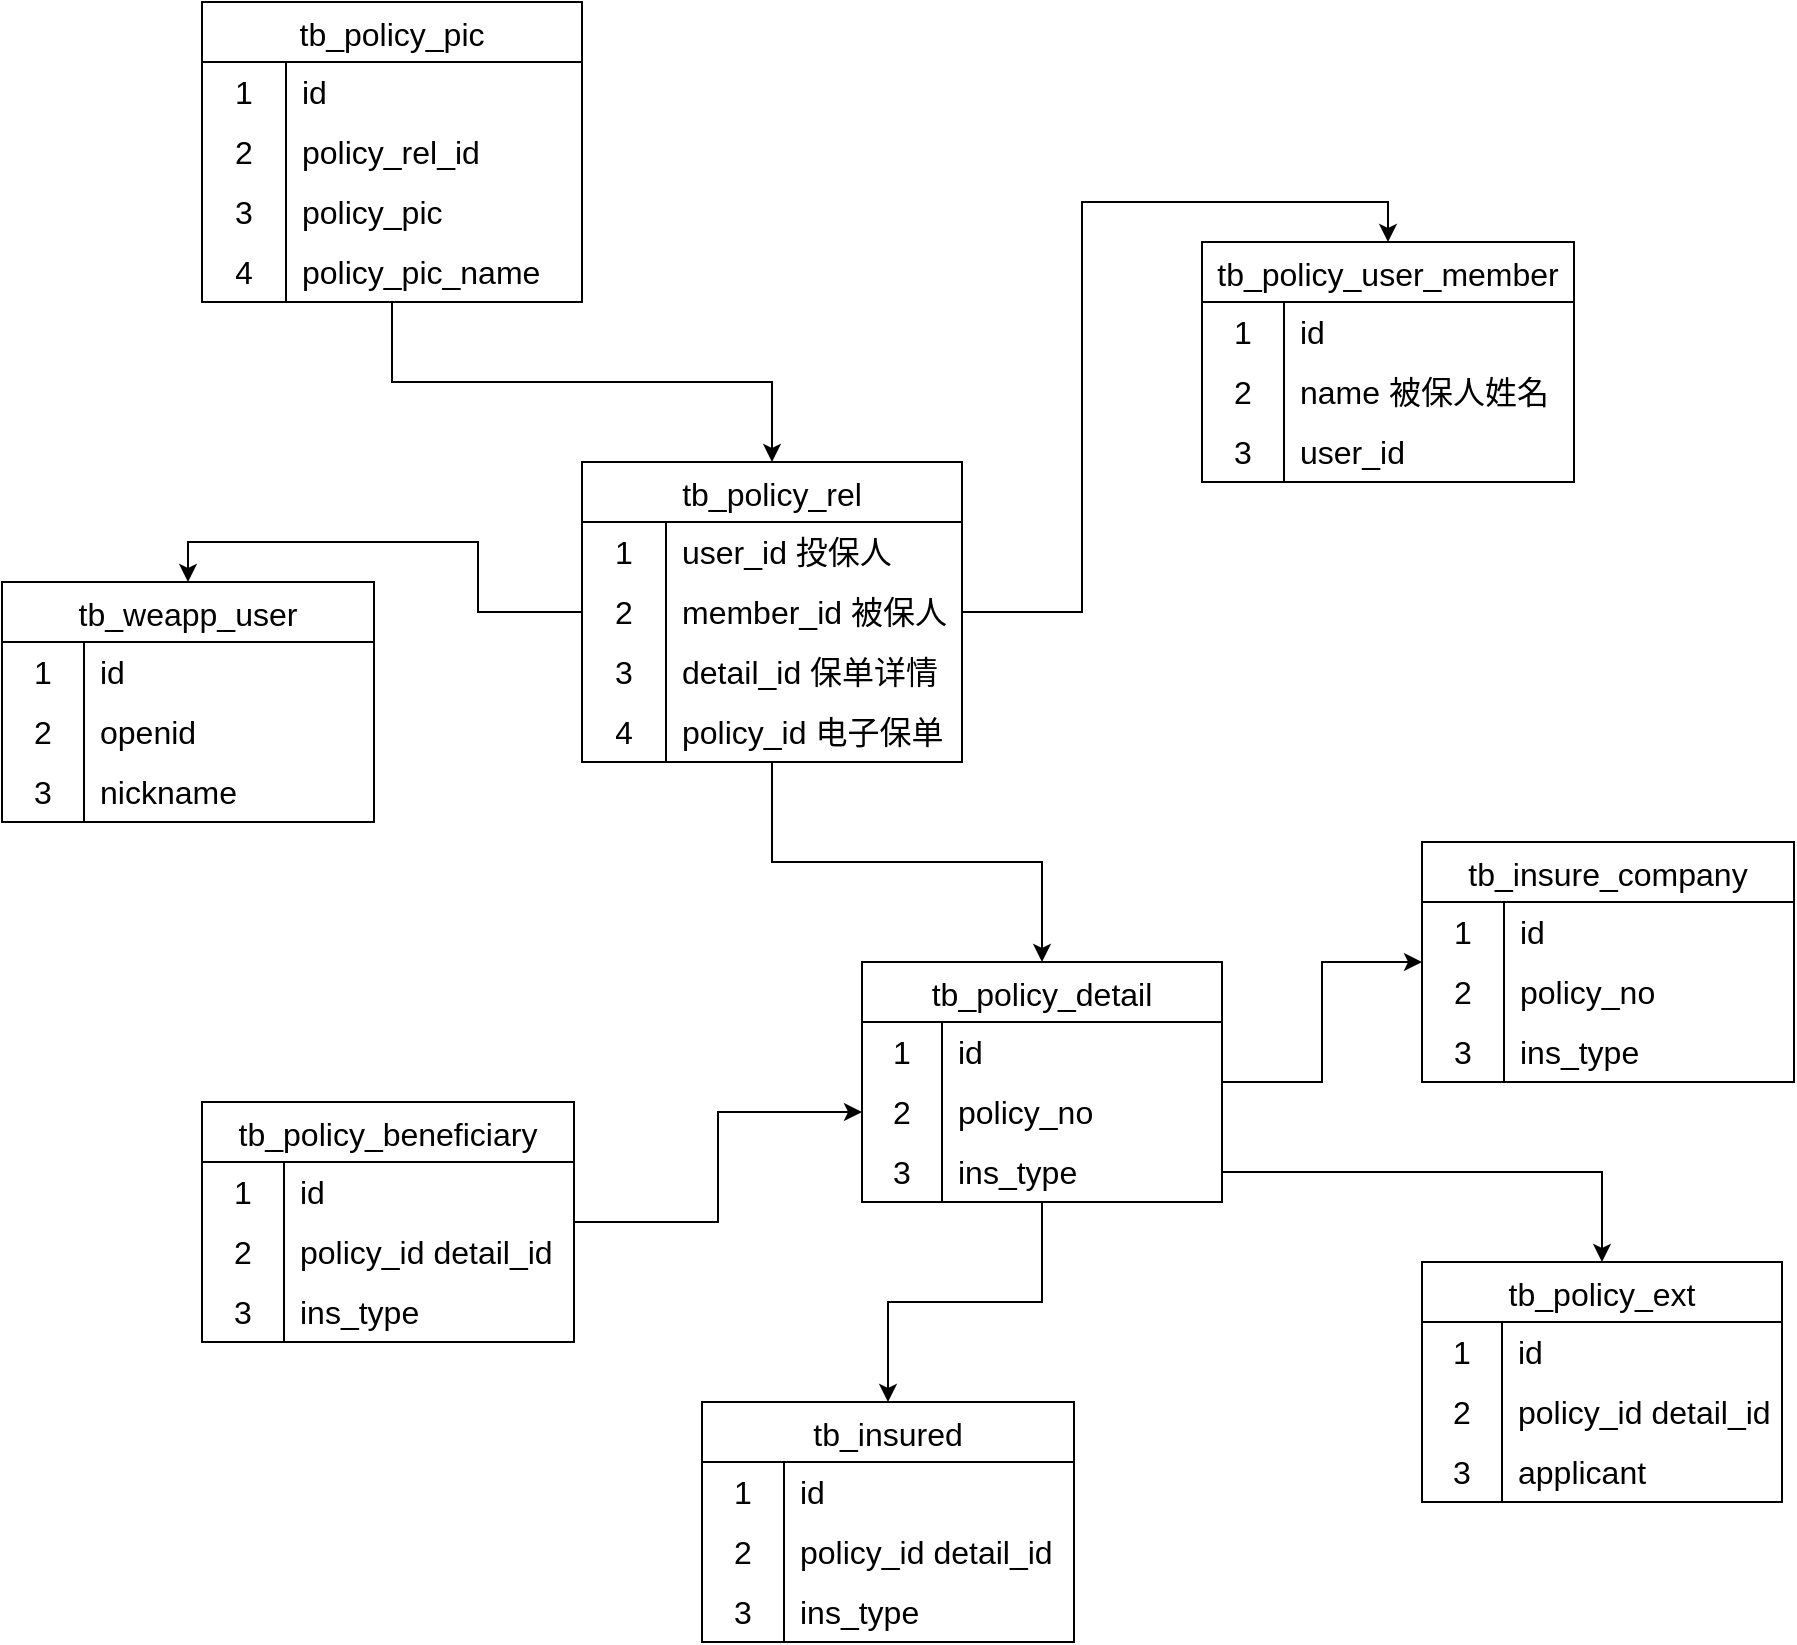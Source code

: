 <mxfile version="22.0.4" type="github">
  <diagram id="prtHgNgQTEPvFCAcTncT" name="Page-1">
    <mxGraphModel dx="1687" dy="929" grid="1" gridSize="10" guides="1" tooltips="1" connect="1" arrows="1" fold="1" page="1" pageScale="1" pageWidth="827" pageHeight="1169" math="0" shadow="0">
      <root>
        <mxCell id="0" />
        <mxCell id="1" parent="0" />
        <mxCell id="o9QMIviWaqzwO_FaFgC8-51" style="edgeStyle=orthogonalEdgeStyle;rounded=0;orthogonalLoop=1;jettySize=auto;html=1;entryX=0.5;entryY=0;entryDx=0;entryDy=0;" parent="1" source="o9QMIviWaqzwO_FaFgC8-1" target="o9QMIviWaqzwO_FaFgC8-41" edge="1">
          <mxGeometry relative="1" as="geometry" />
        </mxCell>
        <mxCell id="o9QMIviWaqzwO_FaFgC8-52" style="edgeStyle=orthogonalEdgeStyle;rounded=0;orthogonalLoop=1;jettySize=auto;html=1;entryX=0.5;entryY=0;entryDx=0;entryDy=0;" parent="1" source="o9QMIviWaqzwO_FaFgC8-1" target="o9QMIviWaqzwO_FaFgC8-11" edge="1">
          <mxGeometry relative="1" as="geometry" />
        </mxCell>
        <mxCell id="o9QMIviWaqzwO_FaFgC8-53" style="edgeStyle=orthogonalEdgeStyle;rounded=0;orthogonalLoop=1;jettySize=auto;html=1;" parent="1" source="o9QMIviWaqzwO_FaFgC8-1" target="o9QMIviWaqzwO_FaFgC8-21" edge="1">
          <mxGeometry relative="1" as="geometry" />
        </mxCell>
        <mxCell id="o9QMIviWaqzwO_FaFgC8-11" value="tb_policy_user_member" style="shape=table;startSize=30;container=1;collapsible=0;childLayout=tableLayout;fixedRows=1;rowLines=0;fontStyle=0;strokeColor=default;fontSize=16;" parent="1" vertex="1">
          <mxGeometry x="620" y="160" width="186" height="120" as="geometry" />
        </mxCell>
        <mxCell id="o9QMIviWaqzwO_FaFgC8-12" value="" style="shape=tableRow;horizontal=0;startSize=0;swimlaneHead=0;swimlaneBody=0;top=0;left=0;bottom=0;right=0;collapsible=0;dropTarget=0;fillColor=none;points=[[0,0.5],[1,0.5]];portConstraint=eastwest;strokeColor=inherit;fontSize=16;" parent="o9QMIviWaqzwO_FaFgC8-11" vertex="1">
          <mxGeometry y="30" width="186" height="30" as="geometry" />
        </mxCell>
        <mxCell id="o9QMIviWaqzwO_FaFgC8-13" value="1" style="shape=partialRectangle;html=1;whiteSpace=wrap;connectable=0;fillColor=none;top=0;left=0;bottom=0;right=0;overflow=hidden;pointerEvents=1;strokeColor=inherit;fontSize=16;" parent="o9QMIviWaqzwO_FaFgC8-12" vertex="1">
          <mxGeometry width="41" height="30" as="geometry">
            <mxRectangle width="41" height="30" as="alternateBounds" />
          </mxGeometry>
        </mxCell>
        <mxCell id="o9QMIviWaqzwO_FaFgC8-14" value="id" style="shape=partialRectangle;html=1;whiteSpace=wrap;connectable=0;fillColor=none;top=0;left=0;bottom=0;right=0;align=left;spacingLeft=6;overflow=hidden;strokeColor=inherit;fontSize=16;" parent="o9QMIviWaqzwO_FaFgC8-12" vertex="1">
          <mxGeometry x="41" width="145" height="30" as="geometry">
            <mxRectangle width="145" height="30" as="alternateBounds" />
          </mxGeometry>
        </mxCell>
        <mxCell id="o9QMIviWaqzwO_FaFgC8-15" value="" style="shape=tableRow;horizontal=0;startSize=0;swimlaneHead=0;swimlaneBody=0;top=0;left=0;bottom=0;right=0;collapsible=0;dropTarget=0;fillColor=none;points=[[0,0.5],[1,0.5]];portConstraint=eastwest;strokeColor=inherit;fontSize=16;" parent="o9QMIviWaqzwO_FaFgC8-11" vertex="1">
          <mxGeometry y="60" width="186" height="30" as="geometry" />
        </mxCell>
        <mxCell id="o9QMIviWaqzwO_FaFgC8-16" value="2" style="shape=partialRectangle;html=1;whiteSpace=wrap;connectable=0;fillColor=none;top=0;left=0;bottom=0;right=0;overflow=hidden;strokeColor=inherit;fontSize=16;" parent="o9QMIviWaqzwO_FaFgC8-15" vertex="1">
          <mxGeometry width="41" height="30" as="geometry">
            <mxRectangle width="41" height="30" as="alternateBounds" />
          </mxGeometry>
        </mxCell>
        <mxCell id="o9QMIviWaqzwO_FaFgC8-17" value="name 被保人姓名" style="shape=partialRectangle;html=1;whiteSpace=wrap;connectable=0;fillColor=none;top=0;left=0;bottom=0;right=0;align=left;spacingLeft=6;overflow=hidden;strokeColor=inherit;fontSize=16;" parent="o9QMIviWaqzwO_FaFgC8-15" vertex="1">
          <mxGeometry x="41" width="145" height="30" as="geometry">
            <mxRectangle width="145" height="30" as="alternateBounds" />
          </mxGeometry>
        </mxCell>
        <mxCell id="o9QMIviWaqzwO_FaFgC8-18" value="" style="shape=tableRow;horizontal=0;startSize=0;swimlaneHead=0;swimlaneBody=0;top=0;left=0;bottom=0;right=0;collapsible=0;dropTarget=0;fillColor=none;points=[[0,0.5],[1,0.5]];portConstraint=eastwest;strokeColor=inherit;fontSize=16;" parent="o9QMIviWaqzwO_FaFgC8-11" vertex="1">
          <mxGeometry y="90" width="186" height="30" as="geometry" />
        </mxCell>
        <mxCell id="o9QMIviWaqzwO_FaFgC8-19" value="3" style="shape=partialRectangle;html=1;whiteSpace=wrap;connectable=0;fillColor=none;top=0;left=0;bottom=0;right=0;overflow=hidden;strokeColor=inherit;fontSize=16;" parent="o9QMIviWaqzwO_FaFgC8-18" vertex="1">
          <mxGeometry width="41" height="30" as="geometry">
            <mxRectangle width="41" height="30" as="alternateBounds" />
          </mxGeometry>
        </mxCell>
        <mxCell id="o9QMIviWaqzwO_FaFgC8-20" value="user_id" style="shape=partialRectangle;html=1;whiteSpace=wrap;connectable=0;fillColor=none;top=0;left=0;bottom=0;right=0;align=left;spacingLeft=6;overflow=hidden;strokeColor=inherit;fontSize=16;" parent="o9QMIviWaqzwO_FaFgC8-18" vertex="1">
          <mxGeometry x="41" width="145" height="30" as="geometry">
            <mxRectangle width="145" height="30" as="alternateBounds" />
          </mxGeometry>
        </mxCell>
        <mxCell id="o9QMIviWaqzwO_FaFgC8-100" style="edgeStyle=orthogonalEdgeStyle;rounded=0;orthogonalLoop=1;jettySize=auto;html=1;" parent="1" source="o9QMIviWaqzwO_FaFgC8-21" target="o9QMIviWaqzwO_FaFgC8-94" edge="1">
          <mxGeometry relative="1" as="geometry">
            <Array as="points">
              <mxPoint x="680" y="580" />
              <mxPoint x="680" y="520" />
            </Array>
          </mxGeometry>
        </mxCell>
        <mxCell id="o9QMIviWaqzwO_FaFgC8-111" style="edgeStyle=orthogonalEdgeStyle;rounded=0;orthogonalLoop=1;jettySize=auto;html=1;" parent="1" source="o9QMIviWaqzwO_FaFgC8-21" target="o9QMIviWaqzwO_FaFgC8-101" edge="1">
          <mxGeometry relative="1" as="geometry" />
        </mxCell>
        <mxCell id="o9QMIviWaqzwO_FaFgC8-21" value="tb_policy_detail" style="shape=table;startSize=30;container=1;collapsible=0;childLayout=tableLayout;fixedRows=1;rowLines=0;fontStyle=0;strokeColor=default;fontSize=16;" parent="1" vertex="1">
          <mxGeometry x="450" y="520" width="180" height="120" as="geometry" />
        </mxCell>
        <mxCell id="o9QMIviWaqzwO_FaFgC8-22" value="" style="shape=tableRow;horizontal=0;startSize=0;swimlaneHead=0;swimlaneBody=0;top=0;left=0;bottom=0;right=0;collapsible=0;dropTarget=0;fillColor=none;points=[[0,0.5],[1,0.5]];portConstraint=eastwest;strokeColor=inherit;fontSize=16;" parent="o9QMIviWaqzwO_FaFgC8-21" vertex="1">
          <mxGeometry y="30" width="180" height="30" as="geometry" />
        </mxCell>
        <mxCell id="o9QMIviWaqzwO_FaFgC8-23" value="1" style="shape=partialRectangle;html=1;whiteSpace=wrap;connectable=0;fillColor=none;top=0;left=0;bottom=0;right=0;overflow=hidden;pointerEvents=1;strokeColor=inherit;fontSize=16;" parent="o9QMIviWaqzwO_FaFgC8-22" vertex="1">
          <mxGeometry width="40" height="30" as="geometry">
            <mxRectangle width="40" height="30" as="alternateBounds" />
          </mxGeometry>
        </mxCell>
        <mxCell id="o9QMIviWaqzwO_FaFgC8-24" value="id" style="shape=partialRectangle;html=1;whiteSpace=wrap;connectable=0;fillColor=none;top=0;left=0;bottom=0;right=0;align=left;spacingLeft=6;overflow=hidden;strokeColor=inherit;fontSize=16;" parent="o9QMIviWaqzwO_FaFgC8-22" vertex="1">
          <mxGeometry x="40" width="140" height="30" as="geometry">
            <mxRectangle width="140" height="30" as="alternateBounds" />
          </mxGeometry>
        </mxCell>
        <mxCell id="o9QMIviWaqzwO_FaFgC8-25" value="" style="shape=tableRow;horizontal=0;startSize=0;swimlaneHead=0;swimlaneBody=0;top=0;left=0;bottom=0;right=0;collapsible=0;dropTarget=0;fillColor=none;points=[[0,0.5],[1,0.5]];portConstraint=eastwest;strokeColor=inherit;fontSize=16;" parent="o9QMIviWaqzwO_FaFgC8-21" vertex="1">
          <mxGeometry y="60" width="180" height="30" as="geometry" />
        </mxCell>
        <mxCell id="o9QMIviWaqzwO_FaFgC8-26" value="2" style="shape=partialRectangle;html=1;whiteSpace=wrap;connectable=0;fillColor=none;top=0;left=0;bottom=0;right=0;overflow=hidden;strokeColor=inherit;fontSize=16;" parent="o9QMIviWaqzwO_FaFgC8-25" vertex="1">
          <mxGeometry width="40" height="30" as="geometry">
            <mxRectangle width="40" height="30" as="alternateBounds" />
          </mxGeometry>
        </mxCell>
        <mxCell id="o9QMIviWaqzwO_FaFgC8-27" value="policy_no" style="shape=partialRectangle;html=1;whiteSpace=wrap;connectable=0;fillColor=none;top=0;left=0;bottom=0;right=0;align=left;spacingLeft=6;overflow=hidden;strokeColor=inherit;fontSize=16;" parent="o9QMIviWaqzwO_FaFgC8-25" vertex="1">
          <mxGeometry x="40" width="140" height="30" as="geometry">
            <mxRectangle width="140" height="30" as="alternateBounds" />
          </mxGeometry>
        </mxCell>
        <mxCell id="o9QMIviWaqzwO_FaFgC8-28" value="" style="shape=tableRow;horizontal=0;startSize=0;swimlaneHead=0;swimlaneBody=0;top=0;left=0;bottom=0;right=0;collapsible=0;dropTarget=0;fillColor=none;points=[[0,0.5],[1,0.5]];portConstraint=eastwest;strokeColor=inherit;fontSize=16;" parent="o9QMIviWaqzwO_FaFgC8-21" vertex="1">
          <mxGeometry y="90" width="180" height="30" as="geometry" />
        </mxCell>
        <mxCell id="o9QMIviWaqzwO_FaFgC8-29" value="3" style="shape=partialRectangle;html=1;whiteSpace=wrap;connectable=0;fillColor=none;top=0;left=0;bottom=0;right=0;overflow=hidden;strokeColor=inherit;fontSize=16;" parent="o9QMIviWaqzwO_FaFgC8-28" vertex="1">
          <mxGeometry width="40" height="30" as="geometry">
            <mxRectangle width="40" height="30" as="alternateBounds" />
          </mxGeometry>
        </mxCell>
        <mxCell id="o9QMIviWaqzwO_FaFgC8-30" value="ins_type" style="shape=partialRectangle;html=1;whiteSpace=wrap;connectable=0;fillColor=none;top=0;left=0;bottom=0;right=0;align=left;spacingLeft=6;overflow=hidden;strokeColor=inherit;fontSize=16;" parent="o9QMIviWaqzwO_FaFgC8-28" vertex="1">
          <mxGeometry x="40" width="140" height="30" as="geometry">
            <mxRectangle width="140" height="30" as="alternateBounds" />
          </mxGeometry>
        </mxCell>
        <mxCell id="o9QMIviWaqzwO_FaFgC8-41" value="tb_weapp_user" style="shape=table;startSize=30;container=1;collapsible=0;childLayout=tableLayout;fixedRows=1;rowLines=0;fontStyle=0;strokeColor=default;fontSize=16;" parent="1" vertex="1">
          <mxGeometry x="20" y="330" width="186" height="120" as="geometry" />
        </mxCell>
        <mxCell id="o9QMIviWaqzwO_FaFgC8-42" value="" style="shape=tableRow;horizontal=0;startSize=0;swimlaneHead=0;swimlaneBody=0;top=0;left=0;bottom=0;right=0;collapsible=0;dropTarget=0;fillColor=none;points=[[0,0.5],[1,0.5]];portConstraint=eastwest;strokeColor=inherit;fontSize=16;" parent="o9QMIviWaqzwO_FaFgC8-41" vertex="1">
          <mxGeometry y="30" width="186" height="30" as="geometry" />
        </mxCell>
        <mxCell id="o9QMIviWaqzwO_FaFgC8-43" value="1" style="shape=partialRectangle;html=1;whiteSpace=wrap;connectable=0;fillColor=none;top=0;left=0;bottom=0;right=0;overflow=hidden;pointerEvents=1;strokeColor=inherit;fontSize=16;" parent="o9QMIviWaqzwO_FaFgC8-42" vertex="1">
          <mxGeometry width="41" height="30" as="geometry">
            <mxRectangle width="41" height="30" as="alternateBounds" />
          </mxGeometry>
        </mxCell>
        <mxCell id="o9QMIviWaqzwO_FaFgC8-44" value="id" style="shape=partialRectangle;html=1;whiteSpace=wrap;connectable=0;fillColor=none;top=0;left=0;bottom=0;right=0;align=left;spacingLeft=6;overflow=hidden;strokeColor=inherit;fontSize=16;" parent="o9QMIviWaqzwO_FaFgC8-42" vertex="1">
          <mxGeometry x="41" width="145" height="30" as="geometry">
            <mxRectangle width="145" height="30" as="alternateBounds" />
          </mxGeometry>
        </mxCell>
        <mxCell id="o9QMIviWaqzwO_FaFgC8-45" value="" style="shape=tableRow;horizontal=0;startSize=0;swimlaneHead=0;swimlaneBody=0;top=0;left=0;bottom=0;right=0;collapsible=0;dropTarget=0;fillColor=none;points=[[0,0.5],[1,0.5]];portConstraint=eastwest;strokeColor=inherit;fontSize=16;" parent="o9QMIviWaqzwO_FaFgC8-41" vertex="1">
          <mxGeometry y="60" width="186" height="30" as="geometry" />
        </mxCell>
        <mxCell id="o9QMIviWaqzwO_FaFgC8-46" value="2" style="shape=partialRectangle;html=1;whiteSpace=wrap;connectable=0;fillColor=none;top=0;left=0;bottom=0;right=0;overflow=hidden;strokeColor=inherit;fontSize=16;" parent="o9QMIviWaqzwO_FaFgC8-45" vertex="1">
          <mxGeometry width="41" height="30" as="geometry">
            <mxRectangle width="41" height="30" as="alternateBounds" />
          </mxGeometry>
        </mxCell>
        <mxCell id="o9QMIviWaqzwO_FaFgC8-47" value="openid" style="shape=partialRectangle;html=1;whiteSpace=wrap;connectable=0;fillColor=none;top=0;left=0;bottom=0;right=0;align=left;spacingLeft=6;overflow=hidden;strokeColor=inherit;fontSize=16;" parent="o9QMIviWaqzwO_FaFgC8-45" vertex="1">
          <mxGeometry x="41" width="145" height="30" as="geometry">
            <mxRectangle width="145" height="30" as="alternateBounds" />
          </mxGeometry>
        </mxCell>
        <mxCell id="o9QMIviWaqzwO_FaFgC8-48" value="" style="shape=tableRow;horizontal=0;startSize=0;swimlaneHead=0;swimlaneBody=0;top=0;left=0;bottom=0;right=0;collapsible=0;dropTarget=0;fillColor=none;points=[[0,0.5],[1,0.5]];portConstraint=eastwest;strokeColor=inherit;fontSize=16;" parent="o9QMIviWaqzwO_FaFgC8-41" vertex="1">
          <mxGeometry y="90" width="186" height="30" as="geometry" />
        </mxCell>
        <mxCell id="o9QMIviWaqzwO_FaFgC8-49" value="3" style="shape=partialRectangle;html=1;whiteSpace=wrap;connectable=0;fillColor=none;top=0;left=0;bottom=0;right=0;overflow=hidden;strokeColor=inherit;fontSize=16;" parent="o9QMIviWaqzwO_FaFgC8-48" vertex="1">
          <mxGeometry width="41" height="30" as="geometry">
            <mxRectangle width="41" height="30" as="alternateBounds" />
          </mxGeometry>
        </mxCell>
        <mxCell id="o9QMIviWaqzwO_FaFgC8-50" value="nickname" style="shape=partialRectangle;html=1;whiteSpace=wrap;connectable=0;fillColor=none;top=0;left=0;bottom=0;right=0;align=left;spacingLeft=6;overflow=hidden;strokeColor=inherit;fontSize=16;" parent="o9QMIviWaqzwO_FaFgC8-48" vertex="1">
          <mxGeometry x="41" width="145" height="30" as="geometry">
            <mxRectangle width="145" height="30" as="alternateBounds" />
          </mxGeometry>
        </mxCell>
        <mxCell id="o9QMIviWaqzwO_FaFgC8-1" value="tb_policy_rel" style="shape=table;startSize=30;container=1;collapsible=0;childLayout=tableLayout;fixedRows=1;rowLines=0;fontStyle=0;strokeColor=default;fontSize=16;" parent="1" vertex="1">
          <mxGeometry x="310" y="270" width="190" height="150" as="geometry" />
        </mxCell>
        <mxCell id="o9QMIviWaqzwO_FaFgC8-2" value="" style="shape=tableRow;horizontal=0;startSize=0;swimlaneHead=0;swimlaneBody=0;top=0;left=0;bottom=0;right=0;collapsible=0;dropTarget=0;fillColor=none;points=[[0,0.5],[1,0.5]];portConstraint=eastwest;strokeColor=inherit;fontSize=16;" parent="o9QMIviWaqzwO_FaFgC8-1" vertex="1">
          <mxGeometry y="30" width="190" height="30" as="geometry" />
        </mxCell>
        <mxCell id="o9QMIviWaqzwO_FaFgC8-3" value="1" style="shape=partialRectangle;html=1;whiteSpace=wrap;connectable=0;fillColor=none;top=0;left=0;bottom=0;right=0;overflow=hidden;pointerEvents=1;strokeColor=inherit;fontSize=16;" parent="o9QMIviWaqzwO_FaFgC8-2" vertex="1">
          <mxGeometry width="42" height="30" as="geometry">
            <mxRectangle width="42" height="30" as="alternateBounds" />
          </mxGeometry>
        </mxCell>
        <mxCell id="o9QMIviWaqzwO_FaFgC8-4" value="user_id 投保人" style="shape=partialRectangle;html=1;whiteSpace=wrap;connectable=0;fillColor=none;top=0;left=0;bottom=0;right=0;align=left;spacingLeft=6;overflow=hidden;strokeColor=inherit;fontSize=16;" parent="o9QMIviWaqzwO_FaFgC8-2" vertex="1">
          <mxGeometry x="42" width="148" height="30" as="geometry">
            <mxRectangle width="148" height="30" as="alternateBounds" />
          </mxGeometry>
        </mxCell>
        <mxCell id="o9QMIviWaqzwO_FaFgC8-5" value="" style="shape=tableRow;horizontal=0;startSize=0;swimlaneHead=0;swimlaneBody=0;top=0;left=0;bottom=0;right=0;collapsible=0;dropTarget=0;fillColor=none;points=[[0,0.5],[1,0.5]];portConstraint=eastwest;strokeColor=inherit;fontSize=16;" parent="o9QMIviWaqzwO_FaFgC8-1" vertex="1">
          <mxGeometry y="60" width="190" height="30" as="geometry" />
        </mxCell>
        <mxCell id="o9QMIviWaqzwO_FaFgC8-6" value="2" style="shape=partialRectangle;html=1;whiteSpace=wrap;connectable=0;fillColor=none;top=0;left=0;bottom=0;right=0;overflow=hidden;strokeColor=inherit;fontSize=16;" parent="o9QMIviWaqzwO_FaFgC8-5" vertex="1">
          <mxGeometry width="42" height="30" as="geometry">
            <mxRectangle width="42" height="30" as="alternateBounds" />
          </mxGeometry>
        </mxCell>
        <mxCell id="o9QMIviWaqzwO_FaFgC8-7" value="member_id 被保人" style="shape=partialRectangle;html=1;whiteSpace=wrap;connectable=0;fillColor=none;top=0;left=0;bottom=0;right=0;align=left;spacingLeft=6;overflow=hidden;strokeColor=inherit;fontSize=16;" parent="o9QMIviWaqzwO_FaFgC8-5" vertex="1">
          <mxGeometry x="42" width="148" height="30" as="geometry">
            <mxRectangle width="148" height="30" as="alternateBounds" />
          </mxGeometry>
        </mxCell>
        <mxCell id="o9QMIviWaqzwO_FaFgC8-8" value="" style="shape=tableRow;horizontal=0;startSize=0;swimlaneHead=0;swimlaneBody=0;top=0;left=0;bottom=0;right=0;collapsible=0;dropTarget=0;fillColor=none;points=[[0,0.5],[1,0.5]];portConstraint=eastwest;strokeColor=inherit;fontSize=16;" parent="o9QMIviWaqzwO_FaFgC8-1" vertex="1">
          <mxGeometry y="90" width="190" height="30" as="geometry" />
        </mxCell>
        <mxCell id="o9QMIviWaqzwO_FaFgC8-9" value="3" style="shape=partialRectangle;html=1;whiteSpace=wrap;connectable=0;fillColor=none;top=0;left=0;bottom=0;right=0;overflow=hidden;strokeColor=inherit;fontSize=16;" parent="o9QMIviWaqzwO_FaFgC8-8" vertex="1">
          <mxGeometry width="42" height="30" as="geometry">
            <mxRectangle width="42" height="30" as="alternateBounds" />
          </mxGeometry>
        </mxCell>
        <mxCell id="o9QMIviWaqzwO_FaFgC8-10" value="detail_id 保单详情" style="shape=partialRectangle;html=1;whiteSpace=wrap;connectable=0;fillColor=none;top=0;left=0;bottom=0;right=0;align=left;spacingLeft=6;overflow=hidden;strokeColor=inherit;fontSize=16;" parent="o9QMIviWaqzwO_FaFgC8-8" vertex="1">
          <mxGeometry x="42" width="148" height="30" as="geometry">
            <mxRectangle width="148" height="30" as="alternateBounds" />
          </mxGeometry>
        </mxCell>
        <mxCell id="o9QMIviWaqzwO_FaFgC8-54" value="" style="shape=tableRow;horizontal=0;startSize=0;swimlaneHead=0;swimlaneBody=0;top=0;left=0;bottom=0;right=0;collapsible=0;dropTarget=0;fillColor=none;points=[[0,0.5],[1,0.5]];portConstraint=eastwest;strokeColor=inherit;fontSize=16;" parent="o9QMIviWaqzwO_FaFgC8-1" vertex="1">
          <mxGeometry y="120" width="190" height="30" as="geometry" />
        </mxCell>
        <mxCell id="o9QMIviWaqzwO_FaFgC8-55" value="4" style="shape=partialRectangle;html=1;whiteSpace=wrap;connectable=0;fillColor=none;top=0;left=0;bottom=0;right=0;overflow=hidden;strokeColor=inherit;fontSize=16;" parent="o9QMIviWaqzwO_FaFgC8-54" vertex="1">
          <mxGeometry width="42" height="30" as="geometry">
            <mxRectangle width="42" height="30" as="alternateBounds" />
          </mxGeometry>
        </mxCell>
        <mxCell id="o9QMIviWaqzwO_FaFgC8-56" value="policy_id 电子保单" style="shape=partialRectangle;html=1;whiteSpace=wrap;connectable=0;fillColor=none;top=0;left=0;bottom=0;right=0;align=left;spacingLeft=6;overflow=hidden;strokeColor=inherit;fontSize=16;" parent="o9QMIviWaqzwO_FaFgC8-54" vertex="1">
          <mxGeometry x="42" width="148" height="30" as="geometry">
            <mxRectangle width="148" height="30" as="alternateBounds" />
          </mxGeometry>
        </mxCell>
        <mxCell id="o9QMIviWaqzwO_FaFgC8-71" style="edgeStyle=orthogonalEdgeStyle;rounded=0;orthogonalLoop=1;jettySize=auto;html=1;" parent="1" source="o9QMIviWaqzwO_FaFgC8-57" target="o9QMIviWaqzwO_FaFgC8-1" edge="1">
          <mxGeometry relative="1" as="geometry" />
        </mxCell>
        <mxCell id="o9QMIviWaqzwO_FaFgC8-57" value="tb_policy_pic" style="shape=table;startSize=30;container=1;collapsible=0;childLayout=tableLayout;fixedRows=1;rowLines=0;fontStyle=0;strokeColor=default;fontSize=16;" parent="1" vertex="1">
          <mxGeometry x="120" y="40" width="190" height="150" as="geometry" />
        </mxCell>
        <mxCell id="o9QMIviWaqzwO_FaFgC8-58" value="" style="shape=tableRow;horizontal=0;startSize=0;swimlaneHead=0;swimlaneBody=0;top=0;left=0;bottom=0;right=0;collapsible=0;dropTarget=0;fillColor=none;points=[[0,0.5],[1,0.5]];portConstraint=eastwest;strokeColor=inherit;fontSize=16;" parent="o9QMIviWaqzwO_FaFgC8-57" vertex="1">
          <mxGeometry y="30" width="190" height="30" as="geometry" />
        </mxCell>
        <mxCell id="o9QMIviWaqzwO_FaFgC8-59" value="1" style="shape=partialRectangle;html=1;whiteSpace=wrap;connectable=0;fillColor=none;top=0;left=0;bottom=0;right=0;overflow=hidden;pointerEvents=1;strokeColor=inherit;fontSize=16;" parent="o9QMIviWaqzwO_FaFgC8-58" vertex="1">
          <mxGeometry width="42" height="30" as="geometry">
            <mxRectangle width="42" height="30" as="alternateBounds" />
          </mxGeometry>
        </mxCell>
        <mxCell id="o9QMIviWaqzwO_FaFgC8-60" value="id" style="shape=partialRectangle;html=1;whiteSpace=wrap;connectable=0;fillColor=none;top=0;left=0;bottom=0;right=0;align=left;spacingLeft=6;overflow=hidden;strokeColor=inherit;fontSize=16;" parent="o9QMIviWaqzwO_FaFgC8-58" vertex="1">
          <mxGeometry x="42" width="148" height="30" as="geometry">
            <mxRectangle width="148" height="30" as="alternateBounds" />
          </mxGeometry>
        </mxCell>
        <mxCell id="o9QMIviWaqzwO_FaFgC8-61" value="" style="shape=tableRow;horizontal=0;startSize=0;swimlaneHead=0;swimlaneBody=0;top=0;left=0;bottom=0;right=0;collapsible=0;dropTarget=0;fillColor=none;points=[[0,0.5],[1,0.5]];portConstraint=eastwest;strokeColor=inherit;fontSize=16;" parent="o9QMIviWaqzwO_FaFgC8-57" vertex="1">
          <mxGeometry y="60" width="190" height="30" as="geometry" />
        </mxCell>
        <mxCell id="o9QMIviWaqzwO_FaFgC8-62" value="2" style="shape=partialRectangle;html=1;whiteSpace=wrap;connectable=0;fillColor=none;top=0;left=0;bottom=0;right=0;overflow=hidden;strokeColor=inherit;fontSize=16;" parent="o9QMIviWaqzwO_FaFgC8-61" vertex="1">
          <mxGeometry width="42" height="30" as="geometry">
            <mxRectangle width="42" height="30" as="alternateBounds" />
          </mxGeometry>
        </mxCell>
        <mxCell id="o9QMIviWaqzwO_FaFgC8-63" value="policy_rel_id" style="shape=partialRectangle;html=1;whiteSpace=wrap;connectable=0;fillColor=none;top=0;left=0;bottom=0;right=0;align=left;spacingLeft=6;overflow=hidden;strokeColor=inherit;fontSize=16;" parent="o9QMIviWaqzwO_FaFgC8-61" vertex="1">
          <mxGeometry x="42" width="148" height="30" as="geometry">
            <mxRectangle width="148" height="30" as="alternateBounds" />
          </mxGeometry>
        </mxCell>
        <mxCell id="o9QMIviWaqzwO_FaFgC8-64" value="" style="shape=tableRow;horizontal=0;startSize=0;swimlaneHead=0;swimlaneBody=0;top=0;left=0;bottom=0;right=0;collapsible=0;dropTarget=0;fillColor=none;points=[[0,0.5],[1,0.5]];portConstraint=eastwest;strokeColor=inherit;fontSize=16;" parent="o9QMIviWaqzwO_FaFgC8-57" vertex="1">
          <mxGeometry y="90" width="190" height="30" as="geometry" />
        </mxCell>
        <mxCell id="o9QMIviWaqzwO_FaFgC8-65" value="3" style="shape=partialRectangle;html=1;whiteSpace=wrap;connectable=0;fillColor=none;top=0;left=0;bottom=0;right=0;overflow=hidden;strokeColor=inherit;fontSize=16;" parent="o9QMIviWaqzwO_FaFgC8-64" vertex="1">
          <mxGeometry width="42" height="30" as="geometry">
            <mxRectangle width="42" height="30" as="alternateBounds" />
          </mxGeometry>
        </mxCell>
        <mxCell id="o9QMIviWaqzwO_FaFgC8-66" value="policy_pic" style="shape=partialRectangle;html=1;whiteSpace=wrap;connectable=0;fillColor=none;top=0;left=0;bottom=0;right=0;align=left;spacingLeft=6;overflow=hidden;strokeColor=inherit;fontSize=16;" parent="o9QMIviWaqzwO_FaFgC8-64" vertex="1">
          <mxGeometry x="42" width="148" height="30" as="geometry">
            <mxRectangle width="148" height="30" as="alternateBounds" />
          </mxGeometry>
        </mxCell>
        <mxCell id="o9QMIviWaqzwO_FaFgC8-67" value="" style="shape=tableRow;horizontal=0;startSize=0;swimlaneHead=0;swimlaneBody=0;top=0;left=0;bottom=0;right=0;collapsible=0;dropTarget=0;fillColor=none;points=[[0,0.5],[1,0.5]];portConstraint=eastwest;strokeColor=inherit;fontSize=16;" parent="o9QMIviWaqzwO_FaFgC8-57" vertex="1">
          <mxGeometry y="120" width="190" height="30" as="geometry" />
        </mxCell>
        <mxCell id="o9QMIviWaqzwO_FaFgC8-68" value="4" style="shape=partialRectangle;html=1;whiteSpace=wrap;connectable=0;fillColor=none;top=0;left=0;bottom=0;right=0;overflow=hidden;strokeColor=inherit;fontSize=16;" parent="o9QMIviWaqzwO_FaFgC8-67" vertex="1">
          <mxGeometry width="42" height="30" as="geometry">
            <mxRectangle width="42" height="30" as="alternateBounds" />
          </mxGeometry>
        </mxCell>
        <mxCell id="o9QMIviWaqzwO_FaFgC8-69" value="policy_pic_name" style="shape=partialRectangle;html=1;whiteSpace=wrap;connectable=0;fillColor=none;top=0;left=0;bottom=0;right=0;align=left;spacingLeft=6;overflow=hidden;strokeColor=inherit;fontSize=16;" parent="o9QMIviWaqzwO_FaFgC8-67" vertex="1">
          <mxGeometry x="42" width="148" height="30" as="geometry">
            <mxRectangle width="148" height="30" as="alternateBounds" />
          </mxGeometry>
        </mxCell>
        <mxCell id="o9QMIviWaqzwO_FaFgC8-88" style="edgeStyle=orthogonalEdgeStyle;rounded=0;orthogonalLoop=1;jettySize=auto;html=1;entryX=0;entryY=0.5;entryDx=0;entryDy=0;" parent="1" source="o9QMIviWaqzwO_FaFgC8-72" target="o9QMIviWaqzwO_FaFgC8-25" edge="1">
          <mxGeometry relative="1" as="geometry" />
        </mxCell>
        <mxCell id="o9QMIviWaqzwO_FaFgC8-72" value="tb_policy_beneficiary" style="shape=table;startSize=30;container=1;collapsible=0;childLayout=tableLayout;fixedRows=1;rowLines=0;fontStyle=0;strokeColor=default;fontSize=16;" parent="1" vertex="1">
          <mxGeometry x="120" y="590" width="186" height="120" as="geometry" />
        </mxCell>
        <mxCell id="o9QMIviWaqzwO_FaFgC8-73" value="" style="shape=tableRow;horizontal=0;startSize=0;swimlaneHead=0;swimlaneBody=0;top=0;left=0;bottom=0;right=0;collapsible=0;dropTarget=0;fillColor=none;points=[[0,0.5],[1,0.5]];portConstraint=eastwest;strokeColor=inherit;fontSize=16;" parent="o9QMIviWaqzwO_FaFgC8-72" vertex="1">
          <mxGeometry y="30" width="186" height="30" as="geometry" />
        </mxCell>
        <mxCell id="o9QMIviWaqzwO_FaFgC8-74" value="1" style="shape=partialRectangle;html=1;whiteSpace=wrap;connectable=0;fillColor=none;top=0;left=0;bottom=0;right=0;overflow=hidden;pointerEvents=1;strokeColor=inherit;fontSize=16;" parent="o9QMIviWaqzwO_FaFgC8-73" vertex="1">
          <mxGeometry width="41" height="30" as="geometry">
            <mxRectangle width="41" height="30" as="alternateBounds" />
          </mxGeometry>
        </mxCell>
        <mxCell id="o9QMIviWaqzwO_FaFgC8-75" value="id" style="shape=partialRectangle;html=1;whiteSpace=wrap;connectable=0;fillColor=none;top=0;left=0;bottom=0;right=0;align=left;spacingLeft=6;overflow=hidden;strokeColor=inherit;fontSize=16;" parent="o9QMIviWaqzwO_FaFgC8-73" vertex="1">
          <mxGeometry x="41" width="145" height="30" as="geometry">
            <mxRectangle width="145" height="30" as="alternateBounds" />
          </mxGeometry>
        </mxCell>
        <mxCell id="o9QMIviWaqzwO_FaFgC8-76" value="" style="shape=tableRow;horizontal=0;startSize=0;swimlaneHead=0;swimlaneBody=0;top=0;left=0;bottom=0;right=0;collapsible=0;dropTarget=0;fillColor=none;points=[[0,0.5],[1,0.5]];portConstraint=eastwest;strokeColor=inherit;fontSize=16;" parent="o9QMIviWaqzwO_FaFgC8-72" vertex="1">
          <mxGeometry y="60" width="186" height="30" as="geometry" />
        </mxCell>
        <mxCell id="o9QMIviWaqzwO_FaFgC8-77" value="2" style="shape=partialRectangle;html=1;whiteSpace=wrap;connectable=0;fillColor=none;top=0;left=0;bottom=0;right=0;overflow=hidden;strokeColor=inherit;fontSize=16;" parent="o9QMIviWaqzwO_FaFgC8-76" vertex="1">
          <mxGeometry width="41" height="30" as="geometry">
            <mxRectangle width="41" height="30" as="alternateBounds" />
          </mxGeometry>
        </mxCell>
        <mxCell id="o9QMIviWaqzwO_FaFgC8-78" value="policy_id detail_id&amp;nbsp;" style="shape=partialRectangle;html=1;whiteSpace=wrap;connectable=0;fillColor=none;top=0;left=0;bottom=0;right=0;align=left;spacingLeft=6;overflow=hidden;strokeColor=inherit;fontSize=16;" parent="o9QMIviWaqzwO_FaFgC8-76" vertex="1">
          <mxGeometry x="41" width="145" height="30" as="geometry">
            <mxRectangle width="145" height="30" as="alternateBounds" />
          </mxGeometry>
        </mxCell>
        <mxCell id="o9QMIviWaqzwO_FaFgC8-79" value="" style="shape=tableRow;horizontal=0;startSize=0;swimlaneHead=0;swimlaneBody=0;top=0;left=0;bottom=0;right=0;collapsible=0;dropTarget=0;fillColor=none;points=[[0,0.5],[1,0.5]];portConstraint=eastwest;strokeColor=inherit;fontSize=16;" parent="o9QMIviWaqzwO_FaFgC8-72" vertex="1">
          <mxGeometry y="90" width="186" height="30" as="geometry" />
        </mxCell>
        <mxCell id="o9QMIviWaqzwO_FaFgC8-80" value="3" style="shape=partialRectangle;html=1;whiteSpace=wrap;connectable=0;fillColor=none;top=0;left=0;bottom=0;right=0;overflow=hidden;strokeColor=inherit;fontSize=16;" parent="o9QMIviWaqzwO_FaFgC8-79" vertex="1">
          <mxGeometry width="41" height="30" as="geometry">
            <mxRectangle width="41" height="30" as="alternateBounds" />
          </mxGeometry>
        </mxCell>
        <mxCell id="o9QMIviWaqzwO_FaFgC8-81" value="ins_type" style="shape=partialRectangle;html=1;whiteSpace=wrap;connectable=0;fillColor=none;top=0;left=0;bottom=0;right=0;align=left;spacingLeft=6;overflow=hidden;strokeColor=inherit;fontSize=16;" parent="o9QMIviWaqzwO_FaFgC8-79" vertex="1">
          <mxGeometry x="41" width="145" height="30" as="geometry">
            <mxRectangle width="145" height="30" as="alternateBounds" />
          </mxGeometry>
        </mxCell>
        <mxCell id="o9QMIviWaqzwO_FaFgC8-90" value="tb_insure_company" style="shape=table;startSize=30;container=1;collapsible=0;childLayout=tableLayout;fixedRows=1;rowLines=0;fontStyle=0;strokeColor=default;fontSize=16;" parent="1" vertex="1">
          <mxGeometry x="730" y="460" width="186" height="120" as="geometry" />
        </mxCell>
        <mxCell id="o9QMIviWaqzwO_FaFgC8-91" value="" style="shape=tableRow;horizontal=0;startSize=0;swimlaneHead=0;swimlaneBody=0;top=0;left=0;bottom=0;right=0;collapsible=0;dropTarget=0;fillColor=none;points=[[0,0.5],[1,0.5]];portConstraint=eastwest;strokeColor=inherit;fontSize=16;" parent="o9QMIviWaqzwO_FaFgC8-90" vertex="1">
          <mxGeometry y="30" width="186" height="30" as="geometry" />
        </mxCell>
        <mxCell id="o9QMIviWaqzwO_FaFgC8-92" value="1" style="shape=partialRectangle;html=1;whiteSpace=wrap;connectable=0;fillColor=none;top=0;left=0;bottom=0;right=0;overflow=hidden;pointerEvents=1;strokeColor=inherit;fontSize=16;" parent="o9QMIviWaqzwO_FaFgC8-91" vertex="1">
          <mxGeometry width="41" height="30" as="geometry">
            <mxRectangle width="41" height="30" as="alternateBounds" />
          </mxGeometry>
        </mxCell>
        <mxCell id="o9QMIviWaqzwO_FaFgC8-93" value="id" style="shape=partialRectangle;html=1;whiteSpace=wrap;connectable=0;fillColor=none;top=0;left=0;bottom=0;right=0;align=left;spacingLeft=6;overflow=hidden;strokeColor=inherit;fontSize=16;" parent="o9QMIviWaqzwO_FaFgC8-91" vertex="1">
          <mxGeometry x="41" width="145" height="30" as="geometry">
            <mxRectangle width="145" height="30" as="alternateBounds" />
          </mxGeometry>
        </mxCell>
        <mxCell id="o9QMIviWaqzwO_FaFgC8-94" value="" style="shape=tableRow;horizontal=0;startSize=0;swimlaneHead=0;swimlaneBody=0;top=0;left=0;bottom=0;right=0;collapsible=0;dropTarget=0;fillColor=none;points=[[0,0.5],[1,0.5]];portConstraint=eastwest;strokeColor=inherit;fontSize=16;" parent="o9QMIviWaqzwO_FaFgC8-90" vertex="1">
          <mxGeometry y="60" width="186" height="30" as="geometry" />
        </mxCell>
        <mxCell id="o9QMIviWaqzwO_FaFgC8-95" value="2" style="shape=partialRectangle;html=1;whiteSpace=wrap;connectable=0;fillColor=none;top=0;left=0;bottom=0;right=0;overflow=hidden;strokeColor=inherit;fontSize=16;" parent="o9QMIviWaqzwO_FaFgC8-94" vertex="1">
          <mxGeometry width="41" height="30" as="geometry">
            <mxRectangle width="41" height="30" as="alternateBounds" />
          </mxGeometry>
        </mxCell>
        <mxCell id="o9QMIviWaqzwO_FaFgC8-96" value="policy_no" style="shape=partialRectangle;html=1;whiteSpace=wrap;connectable=0;fillColor=none;top=0;left=0;bottom=0;right=0;align=left;spacingLeft=6;overflow=hidden;strokeColor=inherit;fontSize=16;" parent="o9QMIviWaqzwO_FaFgC8-94" vertex="1">
          <mxGeometry x="41" width="145" height="30" as="geometry">
            <mxRectangle width="145" height="30" as="alternateBounds" />
          </mxGeometry>
        </mxCell>
        <mxCell id="o9QMIviWaqzwO_FaFgC8-97" value="" style="shape=tableRow;horizontal=0;startSize=0;swimlaneHead=0;swimlaneBody=0;top=0;left=0;bottom=0;right=0;collapsible=0;dropTarget=0;fillColor=none;points=[[0,0.5],[1,0.5]];portConstraint=eastwest;strokeColor=inherit;fontSize=16;" parent="o9QMIviWaqzwO_FaFgC8-90" vertex="1">
          <mxGeometry y="90" width="186" height="30" as="geometry" />
        </mxCell>
        <mxCell id="o9QMIviWaqzwO_FaFgC8-98" value="3" style="shape=partialRectangle;html=1;whiteSpace=wrap;connectable=0;fillColor=none;top=0;left=0;bottom=0;right=0;overflow=hidden;strokeColor=inherit;fontSize=16;" parent="o9QMIviWaqzwO_FaFgC8-97" vertex="1">
          <mxGeometry width="41" height="30" as="geometry">
            <mxRectangle width="41" height="30" as="alternateBounds" />
          </mxGeometry>
        </mxCell>
        <mxCell id="o9QMIviWaqzwO_FaFgC8-99" value="ins_type" style="shape=partialRectangle;html=1;whiteSpace=wrap;connectable=0;fillColor=none;top=0;left=0;bottom=0;right=0;align=left;spacingLeft=6;overflow=hidden;strokeColor=inherit;fontSize=16;" parent="o9QMIviWaqzwO_FaFgC8-97" vertex="1">
          <mxGeometry x="41" width="145" height="30" as="geometry">
            <mxRectangle width="145" height="30" as="alternateBounds" />
          </mxGeometry>
        </mxCell>
        <mxCell id="o9QMIviWaqzwO_FaFgC8-101" value="tb_insured" style="shape=table;startSize=30;container=1;collapsible=0;childLayout=tableLayout;fixedRows=1;rowLines=0;fontStyle=0;strokeColor=default;fontSize=16;" parent="1" vertex="1">
          <mxGeometry x="370" y="740" width="186" height="120" as="geometry" />
        </mxCell>
        <mxCell id="o9QMIviWaqzwO_FaFgC8-102" value="" style="shape=tableRow;horizontal=0;startSize=0;swimlaneHead=0;swimlaneBody=0;top=0;left=0;bottom=0;right=0;collapsible=0;dropTarget=0;fillColor=none;points=[[0,0.5],[1,0.5]];portConstraint=eastwest;strokeColor=inherit;fontSize=16;" parent="o9QMIviWaqzwO_FaFgC8-101" vertex="1">
          <mxGeometry y="30" width="186" height="30" as="geometry" />
        </mxCell>
        <mxCell id="o9QMIviWaqzwO_FaFgC8-103" value="1" style="shape=partialRectangle;html=1;whiteSpace=wrap;connectable=0;fillColor=none;top=0;left=0;bottom=0;right=0;overflow=hidden;pointerEvents=1;strokeColor=inherit;fontSize=16;" parent="o9QMIviWaqzwO_FaFgC8-102" vertex="1">
          <mxGeometry width="41" height="30" as="geometry">
            <mxRectangle width="41" height="30" as="alternateBounds" />
          </mxGeometry>
        </mxCell>
        <mxCell id="o9QMIviWaqzwO_FaFgC8-104" value="id" style="shape=partialRectangle;html=1;whiteSpace=wrap;connectable=0;fillColor=none;top=0;left=0;bottom=0;right=0;align=left;spacingLeft=6;overflow=hidden;strokeColor=inherit;fontSize=16;" parent="o9QMIviWaqzwO_FaFgC8-102" vertex="1">
          <mxGeometry x="41" width="145" height="30" as="geometry">
            <mxRectangle width="145" height="30" as="alternateBounds" />
          </mxGeometry>
        </mxCell>
        <mxCell id="o9QMIviWaqzwO_FaFgC8-105" value="" style="shape=tableRow;horizontal=0;startSize=0;swimlaneHead=0;swimlaneBody=0;top=0;left=0;bottom=0;right=0;collapsible=0;dropTarget=0;fillColor=none;points=[[0,0.5],[1,0.5]];portConstraint=eastwest;strokeColor=inherit;fontSize=16;" parent="o9QMIviWaqzwO_FaFgC8-101" vertex="1">
          <mxGeometry y="60" width="186" height="30" as="geometry" />
        </mxCell>
        <mxCell id="o9QMIviWaqzwO_FaFgC8-106" value="2" style="shape=partialRectangle;html=1;whiteSpace=wrap;connectable=0;fillColor=none;top=0;left=0;bottom=0;right=0;overflow=hidden;strokeColor=inherit;fontSize=16;" parent="o9QMIviWaqzwO_FaFgC8-105" vertex="1">
          <mxGeometry width="41" height="30" as="geometry">
            <mxRectangle width="41" height="30" as="alternateBounds" />
          </mxGeometry>
        </mxCell>
        <mxCell id="o9QMIviWaqzwO_FaFgC8-107" value="policy_id detail_id&amp;nbsp;" style="shape=partialRectangle;html=1;whiteSpace=wrap;connectable=0;fillColor=none;top=0;left=0;bottom=0;right=0;align=left;spacingLeft=6;overflow=hidden;strokeColor=inherit;fontSize=16;" parent="o9QMIviWaqzwO_FaFgC8-105" vertex="1">
          <mxGeometry x="41" width="145" height="30" as="geometry">
            <mxRectangle width="145" height="30" as="alternateBounds" />
          </mxGeometry>
        </mxCell>
        <mxCell id="o9QMIviWaqzwO_FaFgC8-108" value="" style="shape=tableRow;horizontal=0;startSize=0;swimlaneHead=0;swimlaneBody=0;top=0;left=0;bottom=0;right=0;collapsible=0;dropTarget=0;fillColor=none;points=[[0,0.5],[1,0.5]];portConstraint=eastwest;strokeColor=inherit;fontSize=16;" parent="o9QMIviWaqzwO_FaFgC8-101" vertex="1">
          <mxGeometry y="90" width="186" height="30" as="geometry" />
        </mxCell>
        <mxCell id="o9QMIviWaqzwO_FaFgC8-109" value="3" style="shape=partialRectangle;html=1;whiteSpace=wrap;connectable=0;fillColor=none;top=0;left=0;bottom=0;right=0;overflow=hidden;strokeColor=inherit;fontSize=16;" parent="o9QMIviWaqzwO_FaFgC8-108" vertex="1">
          <mxGeometry width="41" height="30" as="geometry">
            <mxRectangle width="41" height="30" as="alternateBounds" />
          </mxGeometry>
        </mxCell>
        <mxCell id="o9QMIviWaqzwO_FaFgC8-110" value="ins_type" style="shape=partialRectangle;html=1;whiteSpace=wrap;connectable=0;fillColor=none;top=0;left=0;bottom=0;right=0;align=left;spacingLeft=6;overflow=hidden;strokeColor=inherit;fontSize=16;" parent="o9QMIviWaqzwO_FaFgC8-108" vertex="1">
          <mxGeometry x="41" width="145" height="30" as="geometry">
            <mxRectangle width="145" height="30" as="alternateBounds" />
          </mxGeometry>
        </mxCell>
        <mxCell id="o9QMIviWaqzwO_FaFgC8-116" value="tb_policy_ext" style="shape=table;startSize=30;container=1;collapsible=0;childLayout=tableLayout;fixedRows=1;rowLines=0;fontStyle=0;strokeColor=default;fontSize=16;" parent="1" vertex="1">
          <mxGeometry x="730" y="670" width="180" height="120" as="geometry" />
        </mxCell>
        <mxCell id="o9QMIviWaqzwO_FaFgC8-117" value="" style="shape=tableRow;horizontal=0;startSize=0;swimlaneHead=0;swimlaneBody=0;top=0;left=0;bottom=0;right=0;collapsible=0;dropTarget=0;fillColor=none;points=[[0,0.5],[1,0.5]];portConstraint=eastwest;strokeColor=inherit;fontSize=16;" parent="o9QMIviWaqzwO_FaFgC8-116" vertex="1">
          <mxGeometry y="30" width="180" height="30" as="geometry" />
        </mxCell>
        <mxCell id="o9QMIviWaqzwO_FaFgC8-118" value="1" style="shape=partialRectangle;html=1;whiteSpace=wrap;connectable=0;fillColor=none;top=0;left=0;bottom=0;right=0;overflow=hidden;pointerEvents=1;strokeColor=inherit;fontSize=16;" parent="o9QMIviWaqzwO_FaFgC8-117" vertex="1">
          <mxGeometry width="40" height="30" as="geometry">
            <mxRectangle width="40" height="30" as="alternateBounds" />
          </mxGeometry>
        </mxCell>
        <mxCell id="o9QMIviWaqzwO_FaFgC8-119" value="id" style="shape=partialRectangle;html=1;whiteSpace=wrap;connectable=0;fillColor=none;top=0;left=0;bottom=0;right=0;align=left;spacingLeft=6;overflow=hidden;strokeColor=inherit;fontSize=16;" parent="o9QMIviWaqzwO_FaFgC8-117" vertex="1">
          <mxGeometry x="40" width="140" height="30" as="geometry">
            <mxRectangle width="140" height="30" as="alternateBounds" />
          </mxGeometry>
        </mxCell>
        <mxCell id="o9QMIviWaqzwO_FaFgC8-120" value="" style="shape=tableRow;horizontal=0;startSize=0;swimlaneHead=0;swimlaneBody=0;top=0;left=0;bottom=0;right=0;collapsible=0;dropTarget=0;fillColor=none;points=[[0,0.5],[1,0.5]];portConstraint=eastwest;strokeColor=inherit;fontSize=16;" parent="o9QMIviWaqzwO_FaFgC8-116" vertex="1">
          <mxGeometry y="60" width="180" height="30" as="geometry" />
        </mxCell>
        <mxCell id="o9QMIviWaqzwO_FaFgC8-121" value="2" style="shape=partialRectangle;html=1;whiteSpace=wrap;connectable=0;fillColor=none;top=0;left=0;bottom=0;right=0;overflow=hidden;strokeColor=inherit;fontSize=16;" parent="o9QMIviWaqzwO_FaFgC8-120" vertex="1">
          <mxGeometry width="40" height="30" as="geometry">
            <mxRectangle width="40" height="30" as="alternateBounds" />
          </mxGeometry>
        </mxCell>
        <mxCell id="o9QMIviWaqzwO_FaFgC8-122" value="policy_id detail_id&amp;nbsp;" style="shape=partialRectangle;html=1;whiteSpace=wrap;connectable=0;fillColor=none;top=0;left=0;bottom=0;right=0;align=left;spacingLeft=6;overflow=hidden;strokeColor=inherit;fontSize=16;" parent="o9QMIviWaqzwO_FaFgC8-120" vertex="1">
          <mxGeometry x="40" width="140" height="30" as="geometry">
            <mxRectangle width="140" height="30" as="alternateBounds" />
          </mxGeometry>
        </mxCell>
        <mxCell id="o9QMIviWaqzwO_FaFgC8-123" value="" style="shape=tableRow;horizontal=0;startSize=0;swimlaneHead=0;swimlaneBody=0;top=0;left=0;bottom=0;right=0;collapsible=0;dropTarget=0;fillColor=none;points=[[0,0.5],[1,0.5]];portConstraint=eastwest;strokeColor=inherit;fontSize=16;" parent="o9QMIviWaqzwO_FaFgC8-116" vertex="1">
          <mxGeometry y="90" width="180" height="30" as="geometry" />
        </mxCell>
        <mxCell id="o9QMIviWaqzwO_FaFgC8-124" value="3" style="shape=partialRectangle;html=1;whiteSpace=wrap;connectable=0;fillColor=none;top=0;left=0;bottom=0;right=0;overflow=hidden;strokeColor=inherit;fontSize=16;" parent="o9QMIviWaqzwO_FaFgC8-123" vertex="1">
          <mxGeometry width="40" height="30" as="geometry">
            <mxRectangle width="40" height="30" as="alternateBounds" />
          </mxGeometry>
        </mxCell>
        <mxCell id="o9QMIviWaqzwO_FaFgC8-125" value="applicant" style="shape=partialRectangle;html=1;whiteSpace=wrap;connectable=0;fillColor=none;top=0;left=0;bottom=0;right=0;align=left;spacingLeft=6;overflow=hidden;strokeColor=inherit;fontSize=16;" parent="o9QMIviWaqzwO_FaFgC8-123" vertex="1">
          <mxGeometry x="40" width="140" height="30" as="geometry">
            <mxRectangle width="140" height="30" as="alternateBounds" />
          </mxGeometry>
        </mxCell>
        <mxCell id="o9QMIviWaqzwO_FaFgC8-126" style="edgeStyle=orthogonalEdgeStyle;rounded=0;orthogonalLoop=1;jettySize=auto;html=1;" parent="1" source="o9QMIviWaqzwO_FaFgC8-28" target="o9QMIviWaqzwO_FaFgC8-116" edge="1">
          <mxGeometry relative="1" as="geometry" />
        </mxCell>
      </root>
    </mxGraphModel>
  </diagram>
</mxfile>
